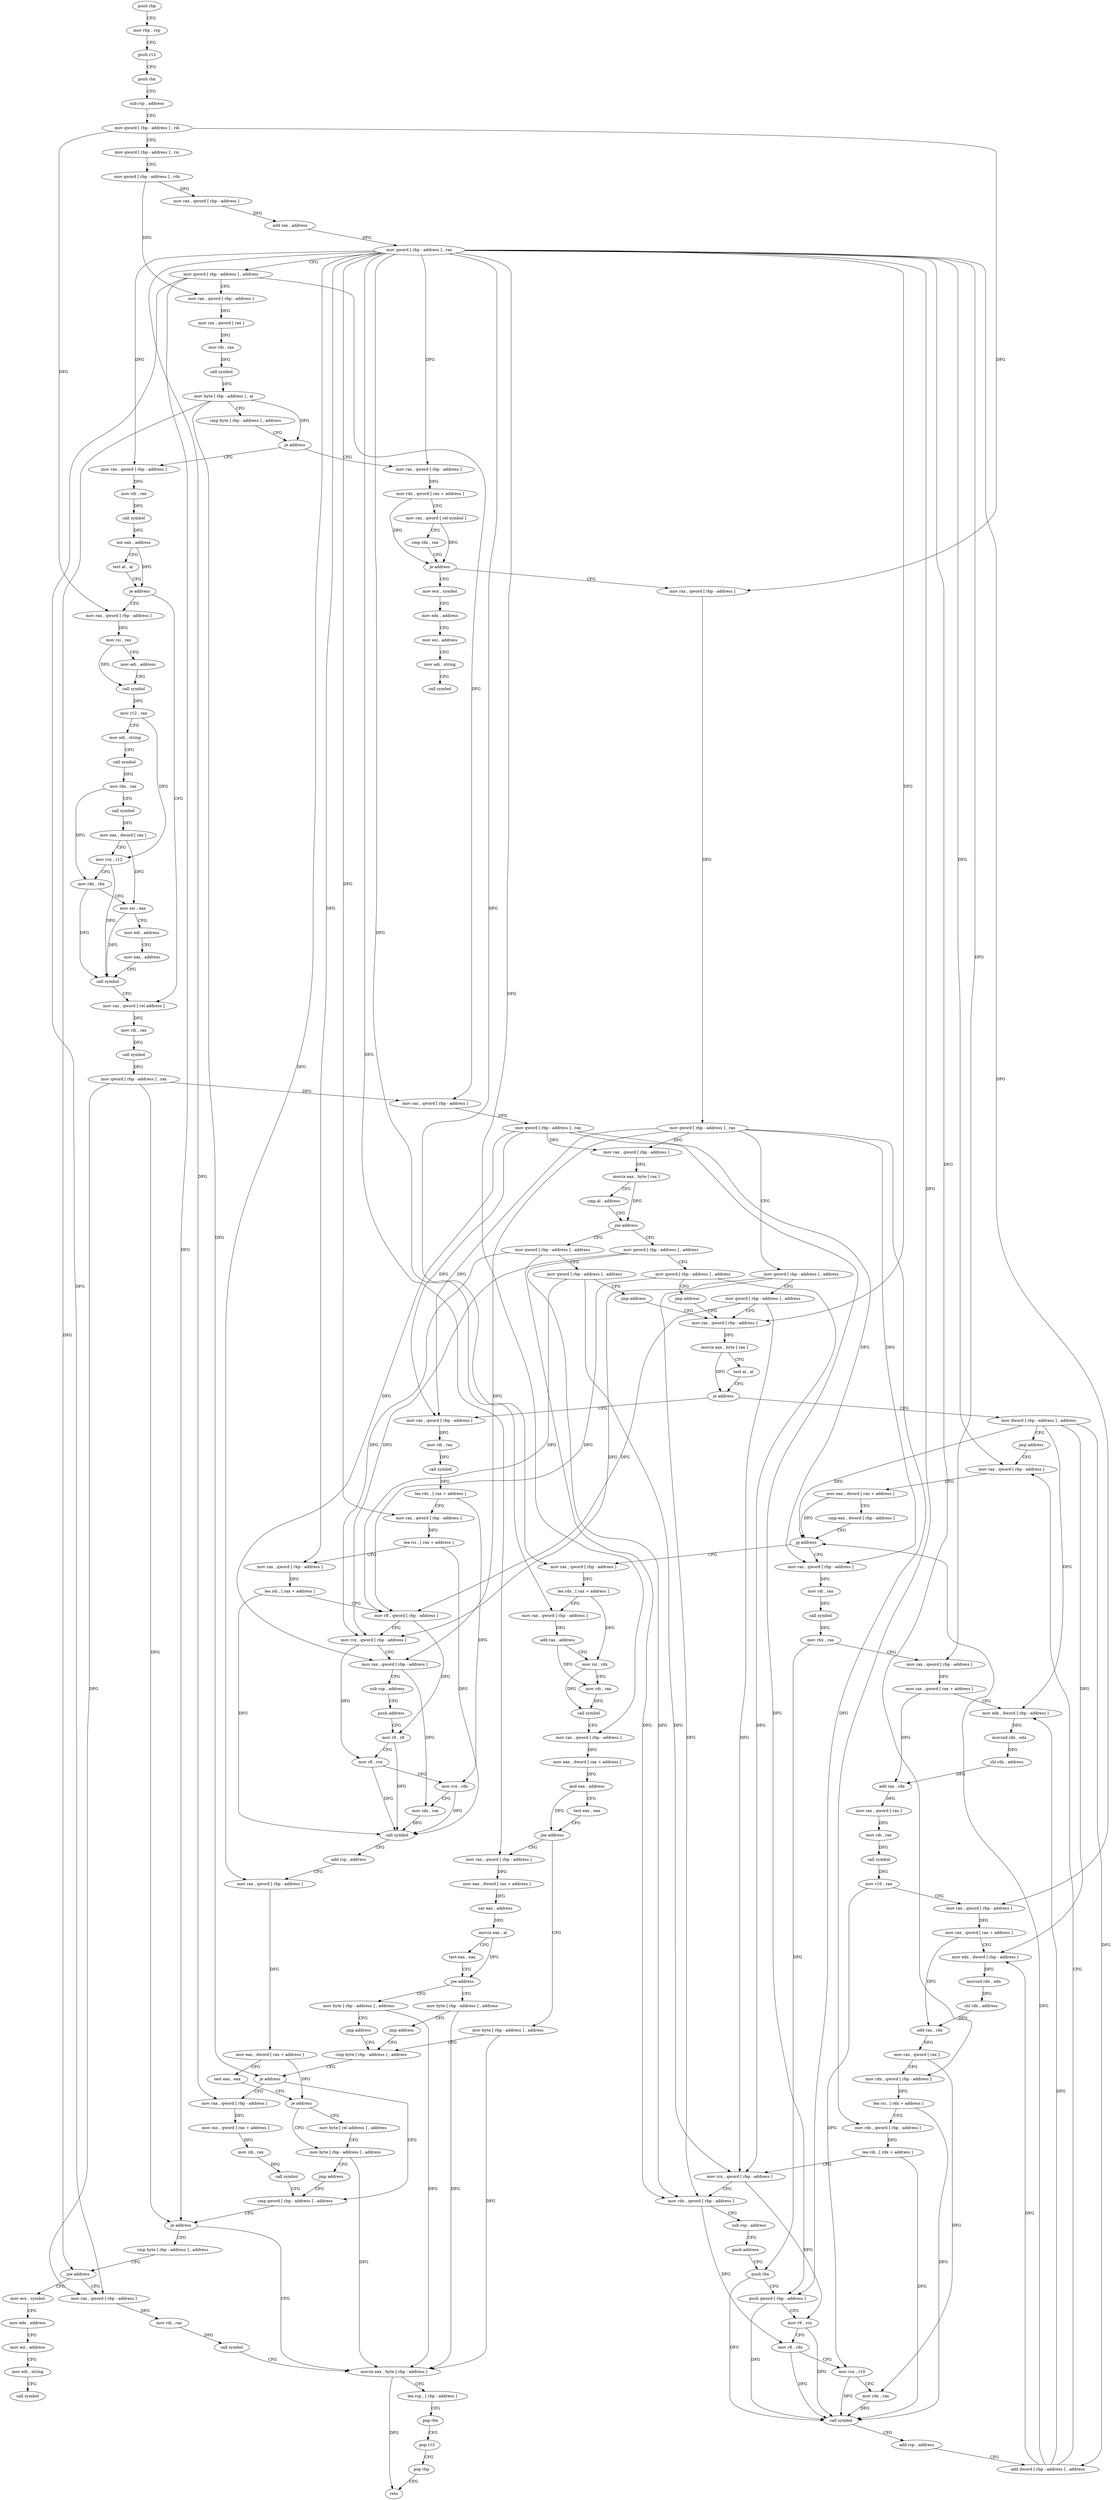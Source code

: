 digraph "func" {
"4223246" [label = "push rbp" ]
"4223247" [label = "mov rbp , rsp" ]
"4223250" [label = "push r12" ]
"4223252" [label = "push rbx" ]
"4223253" [label = "sub rsp , address" ]
"4223257" [label = "mov qword [ rbp - address ] , rdi" ]
"4223261" [label = "mov qword [ rbp - address ] , rsi" ]
"4223265" [label = "mov qword [ rbp - address ] , rdx" ]
"4223269" [label = "mov rax , qword [ rbp - address ]" ]
"4223273" [label = "add rax , address" ]
"4223277" [label = "mov qword [ rbp - address ] , rax" ]
"4223281" [label = "mov qword [ rbp - address ] , address" ]
"4223289" [label = "mov rax , qword [ rbp - address ]" ]
"4223293" [label = "mov rax , qword [ rax ]" ]
"4223296" [label = "mov rdi , rax" ]
"4223299" [label = "call symbol" ]
"4223304" [label = "mov byte [ rbp - address ] , al" ]
"4223307" [label = "cmp byte [ rbp - address ] , address" ]
"4223311" [label = "je address" ]
"4223473" [label = "mov rax , qword [ rbp - address ]" ]
"4223317" [label = "mov rax , qword [ rbp - address ]" ]
"4223477" [label = "mov rdx , qword [ rax + address ]" ]
"4223484" [label = "mov rax , qword [ rel symbol ]" ]
"4223491" [label = "cmp rdx , rax" ]
"4223494" [label = "je address" ]
"4223521" [label = "mov rax , qword [ rbp - address ]" ]
"4223496" [label = "mov ecx , symbol" ]
"4223321" [label = "mov rdi , rax" ]
"4223324" [label = "call symbol" ]
"4223329" [label = "xor eax , address" ]
"4223332" [label = "test al , al" ]
"4223334" [label = "je address" ]
"4223399" [label = "mov rax , qword [ rel address ]" ]
"4223336" [label = "mov rax , qword [ rbp - address ]" ]
"4223525" [label = "mov qword [ rbp - address ] , rax" ]
"4223529" [label = "mov qword [ rbp - address ] , address" ]
"4223537" [label = "mov qword [ rbp - address ] , address" ]
"4223545" [label = "mov rax , qword [ rbp - address ]" ]
"4223501" [label = "mov edx , address" ]
"4223506" [label = "mov esi , address" ]
"4223511" [label = "mov edi , string" ]
"4223516" [label = "call symbol" ]
"4223406" [label = "mov rdi , rax" ]
"4223409" [label = "call symbol" ]
"4223414" [label = "mov qword [ rbp - address ] , rax" ]
"4223418" [label = "mov rax , qword [ rbp - address ]" ]
"4223422" [label = "mov qword [ rbp - address ] , rax" ]
"4223426" [label = "mov rax , qword [ rbp - address ]" ]
"4223430" [label = "movzx eax , byte [ rax ]" ]
"4223433" [label = "cmp al , address" ]
"4223435" [label = "jne address" ]
"4223455" [label = "mov qword [ rbp - address ] , address" ]
"4223437" [label = "mov qword [ rbp - address ] , address" ]
"4223340" [label = "mov rsi , rax" ]
"4223343" [label = "mov edi , address" ]
"4223348" [label = "call symbol" ]
"4223353" [label = "mov r12 , rax" ]
"4223356" [label = "mov edi , string" ]
"4223361" [label = "call symbol" ]
"4223366" [label = "mov rbx , rax" ]
"4223369" [label = "call symbol" ]
"4223374" [label = "mov eax , dword [ rax ]" ]
"4223376" [label = "mov rcx , r12" ]
"4223379" [label = "mov rdx , rbx" ]
"4223382" [label = "mov esi , eax" ]
"4223384" [label = "mov edi , address" ]
"4223389" [label = "mov eax , address" ]
"4223394" [label = "call symbol" ]
"4223657" [label = "mov dword [ rbp - address ] , address" ]
"4223664" [label = "jmp address" ]
"4223808" [label = "mov rax , qword [ rbp - address ]" ]
"4223556" [label = "mov rax , qword [ rbp - address ]" ]
"4223560" [label = "mov rdi , rax" ]
"4223563" [label = "call symbol" ]
"4223568" [label = "lea rdx , [ rax + address ]" ]
"4223572" [label = "mov rax , qword [ rbp - address ]" ]
"4223576" [label = "lea rsi , [ rax + address ]" ]
"4223580" [label = "mov rax , qword [ rbp - address ]" ]
"4223584" [label = "lea rdi , [ rax + address ]" ]
"4223588" [label = "mov r8 , qword [ rbp - address ]" ]
"4223592" [label = "mov rcx , qword [ rbp - address ]" ]
"4223596" [label = "mov rax , qword [ rbp - address ]" ]
"4223600" [label = "sub rsp , address" ]
"4223604" [label = "push address" ]
"4223606" [label = "mov r9 , r8" ]
"4223609" [label = "mov r8 , rcx" ]
"4223612" [label = "mov rcx , rdx" ]
"4223615" [label = "mov rdx , rax" ]
"4223618" [label = "call symbol" ]
"4223623" [label = "add rsp , address" ]
"4223627" [label = "mov rax , qword [ rbp - address ]" ]
"4223631" [label = "mov eax , dword [ rax + address ]" ]
"4223637" [label = "test eax , eax" ]
"4223639" [label = "je address" ]
"4223648" [label = "mov byte [ rbp - address ] , address" ]
"4223641" [label = "mov byte [ rel address ] , address" ]
"4223463" [label = "mov qword [ rbp - address ] , address" ]
"4223471" [label = "jmp address" ]
"4223445" [label = "mov qword [ rbp - address ] , address" ]
"4223453" [label = "jmp address" ]
"4223812" [label = "mov eax , dword [ rax + address ]" ]
"4223818" [label = "cmp eax , dword [ rbp - address ]" ]
"4223821" [label = "jg address" ]
"4223669" [label = "mov rax , qword [ rbp - address ]" ]
"4223827" [label = "mov rax , qword [ rbp - address ]" ]
"4223652" [label = "jmp address" ]
"4223932" [label = "cmp qword [ rbp - address ] , address" ]
"4223549" [label = "movzx eax , byte [ rax ]" ]
"4223552" [label = "test al , al" ]
"4223554" [label = "je address" ]
"4223673" [label = "mov rdi , rax" ]
"4223676" [label = "call symbol" ]
"4223681" [label = "mov rbx , rax" ]
"4223684" [label = "mov rax , qword [ rbp - address ]" ]
"4223688" [label = "mov rax , qword [ rax + address ]" ]
"4223695" [label = "mov edx , dword [ rbp - address ]" ]
"4223698" [label = "movsxd rdx , edx" ]
"4223701" [label = "shl rdx , address" ]
"4223705" [label = "add rax , rdx" ]
"4223708" [label = "mov rax , qword [ rax ]" ]
"4223711" [label = "mov rdi , rax" ]
"4223714" [label = "call symbol" ]
"4223719" [label = "mov r10 , rax" ]
"4223722" [label = "mov rax , qword [ rbp - address ]" ]
"4223726" [label = "mov rax , qword [ rax + address ]" ]
"4223733" [label = "mov edx , dword [ rbp - address ]" ]
"4223736" [label = "movsxd rdx , edx" ]
"4223739" [label = "shl rdx , address" ]
"4223743" [label = "add rax , rdx" ]
"4223746" [label = "mov rax , qword [ rax ]" ]
"4223749" [label = "mov rdx , qword [ rbp - address ]" ]
"4223753" [label = "lea rsi , [ rdx + address ]" ]
"4223757" [label = "mov rdx , qword [ rbp - address ]" ]
"4223761" [label = "lea rdi , [ rdx + address ]" ]
"4223765" [label = "mov rcx , qword [ rbp - address ]" ]
"4223769" [label = "mov rdx , qword [ rbp - address ]" ]
"4223773" [label = "sub rsp , address" ]
"4223777" [label = "push address" ]
"4223779" [label = "push rbx" ]
"4223780" [label = "push qword [ rbp - address ]" ]
"4223783" [label = "mov r9 , rcx" ]
"4223786" [label = "mov r8 , rdx" ]
"4223789" [label = "mov rcx , r10" ]
"4223792" [label = "mov rdx , rax" ]
"4223795" [label = "call symbol" ]
"4223800" [label = "add rsp , address" ]
"4223804" [label = "add dword [ rbp - address ] , address" ]
"4223831" [label = "lea rdx , [ rax + address ]" ]
"4223835" [label = "mov rax , qword [ rbp - address ]" ]
"4223839" [label = "add rax , address" ]
"4223843" [label = "mov rsi , rdx" ]
"4223846" [label = "mov rdi , rax" ]
"4223849" [label = "call symbol" ]
"4223854" [label = "mov rax , qword [ rbp - address ]" ]
"4223858" [label = "mov eax , dword [ rax + address ]" ]
"4223864" [label = "and eax , address" ]
"4223867" [label = "test eax , eax" ]
"4223869" [label = "jne address" ]
"4223903" [label = "mov byte [ rbp - address ] , address" ]
"4223871" [label = "mov rax , qword [ rbp - address ]" ]
"4223937" [label = "je address" ]
"4223982" [label = "movzx eax , byte [ rbp - address ]" ]
"4223939" [label = "cmp byte [ rbp - address ] , address" ]
"4223907" [label = "cmp byte [ rbp - address ] , address" ]
"4223875" [label = "mov eax , dword [ rax + address ]" ]
"4223881" [label = "sar eax , address" ]
"4223884" [label = "movzx eax , al" ]
"4223887" [label = "test eax , eax" ]
"4223889" [label = "jne address" ]
"4223897" [label = "mov byte [ rbp - address ] , address" ]
"4223891" [label = "mov byte [ rbp - address ] , address" ]
"4223986" [label = "lea rsp , [ rbp - address ]" ]
"4223990" [label = "pop rbx" ]
"4223991" [label = "pop r12" ]
"4223993" [label = "pop rbp" ]
"4223994" [label = "retn" ]
"4223943" [label = "jne address" ]
"4223970" [label = "mov rax , qword [ rbp - address ]" ]
"4223945" [label = "mov ecx , symbol" ]
"4223913" [label = "mov rax , qword [ rbp - address ]" ]
"4223917" [label = "mov rax , qword [ rax + address ]" ]
"4223924" [label = "mov rdi , rax" ]
"4223927" [label = "call symbol" ]
"4223901" [label = "jmp address" ]
"4223895" [label = "jmp address" ]
"4223974" [label = "mov rdi , rax" ]
"4223977" [label = "call symbol" ]
"4223950" [label = "mov edx , address" ]
"4223955" [label = "mov esi , address" ]
"4223960" [label = "mov edi , string" ]
"4223965" [label = "call symbol" ]
"4223911" [label = "je address" ]
"4223246" -> "4223247" [ label = "CFG" ]
"4223247" -> "4223250" [ label = "CFG" ]
"4223250" -> "4223252" [ label = "CFG" ]
"4223252" -> "4223253" [ label = "CFG" ]
"4223253" -> "4223257" [ label = "CFG" ]
"4223257" -> "4223261" [ label = "CFG" ]
"4223257" -> "4223521" [ label = "DFG" ]
"4223257" -> "4223336" [ label = "DFG" ]
"4223261" -> "4223265" [ label = "CFG" ]
"4223265" -> "4223269" [ label = "DFG" ]
"4223265" -> "4223289" [ label = "DFG" ]
"4223269" -> "4223273" [ label = "DFG" ]
"4223273" -> "4223277" [ label = "DFG" ]
"4223277" -> "4223281" [ label = "CFG" ]
"4223277" -> "4223473" [ label = "DFG" ]
"4223277" -> "4223317" [ label = "DFG" ]
"4223277" -> "4223545" [ label = "DFG" ]
"4223277" -> "4223572" [ label = "DFG" ]
"4223277" -> "4223580" [ label = "DFG" ]
"4223277" -> "4223627" [ label = "DFG" ]
"4223277" -> "4223808" [ label = "DFG" ]
"4223277" -> "4223684" [ label = "DFG" ]
"4223277" -> "4223722" [ label = "DFG" ]
"4223277" -> "4223749" [ label = "DFG" ]
"4223277" -> "4223757" [ label = "DFG" ]
"4223277" -> "4223827" [ label = "DFG" ]
"4223277" -> "4223835" [ label = "DFG" ]
"4223277" -> "4223854" [ label = "DFG" ]
"4223277" -> "4223871" [ label = "DFG" ]
"4223277" -> "4223913" [ label = "DFG" ]
"4223281" -> "4223289" [ label = "CFG" ]
"4223281" -> "4223418" [ label = "DFG" ]
"4223281" -> "4223937" [ label = "DFG" ]
"4223281" -> "4223970" [ label = "DFG" ]
"4223289" -> "4223293" [ label = "DFG" ]
"4223293" -> "4223296" [ label = "DFG" ]
"4223296" -> "4223299" [ label = "DFG" ]
"4223299" -> "4223304" [ label = "DFG" ]
"4223304" -> "4223307" [ label = "CFG" ]
"4223304" -> "4223311" [ label = "DFG" ]
"4223304" -> "4223943" [ label = "DFG" ]
"4223304" -> "4223911" [ label = "DFG" ]
"4223307" -> "4223311" [ label = "CFG" ]
"4223311" -> "4223473" [ label = "CFG" ]
"4223311" -> "4223317" [ label = "CFG" ]
"4223473" -> "4223477" [ label = "DFG" ]
"4223317" -> "4223321" [ label = "DFG" ]
"4223477" -> "4223484" [ label = "CFG" ]
"4223477" -> "4223494" [ label = "DFG" ]
"4223484" -> "4223491" [ label = "CFG" ]
"4223484" -> "4223494" [ label = "DFG" ]
"4223491" -> "4223494" [ label = "CFG" ]
"4223494" -> "4223521" [ label = "CFG" ]
"4223494" -> "4223496" [ label = "CFG" ]
"4223521" -> "4223525" [ label = "DFG" ]
"4223496" -> "4223501" [ label = "CFG" ]
"4223321" -> "4223324" [ label = "DFG" ]
"4223324" -> "4223329" [ label = "DFG" ]
"4223329" -> "4223332" [ label = "CFG" ]
"4223329" -> "4223334" [ label = "DFG" ]
"4223332" -> "4223334" [ label = "CFG" ]
"4223334" -> "4223399" [ label = "CFG" ]
"4223334" -> "4223336" [ label = "CFG" ]
"4223399" -> "4223406" [ label = "DFG" ]
"4223336" -> "4223340" [ label = "DFG" ]
"4223525" -> "4223529" [ label = "CFG" ]
"4223525" -> "4223426" [ label = "DFG" ]
"4223525" -> "4223556" [ label = "DFG" ]
"4223525" -> "4223596" [ label = "DFG" ]
"4223525" -> "4223669" [ label = "DFG" ]
"4223525" -> "4223780" [ label = "DFG" ]
"4223529" -> "4223537" [ label = "CFG" ]
"4223529" -> "4223592" [ label = "DFG" ]
"4223529" -> "4223769" [ label = "DFG" ]
"4223537" -> "4223545" [ label = "CFG" ]
"4223537" -> "4223588" [ label = "DFG" ]
"4223537" -> "4223765" [ label = "DFG" ]
"4223545" -> "4223549" [ label = "DFG" ]
"4223501" -> "4223506" [ label = "CFG" ]
"4223506" -> "4223511" [ label = "CFG" ]
"4223511" -> "4223516" [ label = "CFG" ]
"4223406" -> "4223409" [ label = "DFG" ]
"4223409" -> "4223414" [ label = "DFG" ]
"4223414" -> "4223418" [ label = "DFG" ]
"4223414" -> "4223937" [ label = "DFG" ]
"4223414" -> "4223970" [ label = "DFG" ]
"4223418" -> "4223422" [ label = "DFG" ]
"4223422" -> "4223426" [ label = "DFG" ]
"4223422" -> "4223556" [ label = "DFG" ]
"4223422" -> "4223596" [ label = "DFG" ]
"4223422" -> "4223669" [ label = "DFG" ]
"4223422" -> "4223780" [ label = "DFG" ]
"4223426" -> "4223430" [ label = "DFG" ]
"4223430" -> "4223433" [ label = "CFG" ]
"4223430" -> "4223435" [ label = "DFG" ]
"4223433" -> "4223435" [ label = "CFG" ]
"4223435" -> "4223455" [ label = "CFG" ]
"4223435" -> "4223437" [ label = "CFG" ]
"4223455" -> "4223463" [ label = "CFG" ]
"4223455" -> "4223592" [ label = "DFG" ]
"4223455" -> "4223769" [ label = "DFG" ]
"4223437" -> "4223445" [ label = "CFG" ]
"4223437" -> "4223592" [ label = "DFG" ]
"4223437" -> "4223769" [ label = "DFG" ]
"4223340" -> "4223343" [ label = "CFG" ]
"4223340" -> "4223348" [ label = "DFG" ]
"4223343" -> "4223348" [ label = "CFG" ]
"4223348" -> "4223353" [ label = "DFG" ]
"4223353" -> "4223356" [ label = "CFG" ]
"4223353" -> "4223376" [ label = "DFG" ]
"4223356" -> "4223361" [ label = "CFG" ]
"4223361" -> "4223366" [ label = "DFG" ]
"4223366" -> "4223369" [ label = "CFG" ]
"4223366" -> "4223379" [ label = "DFG" ]
"4223369" -> "4223374" [ label = "DFG" ]
"4223374" -> "4223376" [ label = "CFG" ]
"4223374" -> "4223382" [ label = "DFG" ]
"4223376" -> "4223379" [ label = "CFG" ]
"4223376" -> "4223394" [ label = "DFG" ]
"4223379" -> "4223382" [ label = "CFG" ]
"4223379" -> "4223394" [ label = "DFG" ]
"4223382" -> "4223384" [ label = "CFG" ]
"4223382" -> "4223394" [ label = "DFG" ]
"4223384" -> "4223389" [ label = "CFG" ]
"4223389" -> "4223394" [ label = "CFG" ]
"4223394" -> "4223399" [ label = "CFG" ]
"4223657" -> "4223664" [ label = "CFG" ]
"4223657" -> "4223821" [ label = "DFG" ]
"4223657" -> "4223695" [ label = "DFG" ]
"4223657" -> "4223733" [ label = "DFG" ]
"4223657" -> "4223804" [ label = "DFG" ]
"4223664" -> "4223808" [ label = "CFG" ]
"4223808" -> "4223812" [ label = "DFG" ]
"4223556" -> "4223560" [ label = "DFG" ]
"4223560" -> "4223563" [ label = "DFG" ]
"4223563" -> "4223568" [ label = "DFG" ]
"4223568" -> "4223572" [ label = "CFG" ]
"4223568" -> "4223612" [ label = "DFG" ]
"4223572" -> "4223576" [ label = "DFG" ]
"4223576" -> "4223580" [ label = "CFG" ]
"4223576" -> "4223618" [ label = "DFG" ]
"4223580" -> "4223584" [ label = "DFG" ]
"4223584" -> "4223588" [ label = "CFG" ]
"4223584" -> "4223618" [ label = "DFG" ]
"4223588" -> "4223592" [ label = "CFG" ]
"4223588" -> "4223606" [ label = "DFG" ]
"4223592" -> "4223596" [ label = "CFG" ]
"4223592" -> "4223609" [ label = "DFG" ]
"4223596" -> "4223600" [ label = "CFG" ]
"4223596" -> "4223615" [ label = "DFG" ]
"4223600" -> "4223604" [ label = "CFG" ]
"4223604" -> "4223606" [ label = "CFG" ]
"4223606" -> "4223609" [ label = "CFG" ]
"4223606" -> "4223618" [ label = "DFG" ]
"4223609" -> "4223612" [ label = "CFG" ]
"4223609" -> "4223618" [ label = "DFG" ]
"4223612" -> "4223615" [ label = "CFG" ]
"4223612" -> "4223618" [ label = "DFG" ]
"4223615" -> "4223618" [ label = "DFG" ]
"4223618" -> "4223623" [ label = "CFG" ]
"4223623" -> "4223627" [ label = "CFG" ]
"4223627" -> "4223631" [ label = "DFG" ]
"4223631" -> "4223637" [ label = "CFG" ]
"4223631" -> "4223639" [ label = "DFG" ]
"4223637" -> "4223639" [ label = "CFG" ]
"4223639" -> "4223648" [ label = "CFG" ]
"4223639" -> "4223641" [ label = "CFG" ]
"4223648" -> "4223652" [ label = "CFG" ]
"4223648" -> "4223982" [ label = "DFG" ]
"4223641" -> "4223648" [ label = "CFG" ]
"4223463" -> "4223471" [ label = "CFG" ]
"4223463" -> "4223588" [ label = "DFG" ]
"4223463" -> "4223765" [ label = "DFG" ]
"4223471" -> "4223545" [ label = "CFG" ]
"4223445" -> "4223453" [ label = "CFG" ]
"4223445" -> "4223588" [ label = "DFG" ]
"4223445" -> "4223765" [ label = "DFG" ]
"4223453" -> "4223545" [ label = "CFG" ]
"4223812" -> "4223818" [ label = "CFG" ]
"4223812" -> "4223821" [ label = "DFG" ]
"4223818" -> "4223821" [ label = "CFG" ]
"4223821" -> "4223669" [ label = "CFG" ]
"4223821" -> "4223827" [ label = "CFG" ]
"4223669" -> "4223673" [ label = "DFG" ]
"4223827" -> "4223831" [ label = "DFG" ]
"4223652" -> "4223932" [ label = "CFG" ]
"4223932" -> "4223937" [ label = "CFG" ]
"4223549" -> "4223552" [ label = "CFG" ]
"4223549" -> "4223554" [ label = "DFG" ]
"4223552" -> "4223554" [ label = "CFG" ]
"4223554" -> "4223657" [ label = "CFG" ]
"4223554" -> "4223556" [ label = "CFG" ]
"4223673" -> "4223676" [ label = "DFG" ]
"4223676" -> "4223681" [ label = "DFG" ]
"4223681" -> "4223684" [ label = "CFG" ]
"4223681" -> "4223779" [ label = "DFG" ]
"4223684" -> "4223688" [ label = "DFG" ]
"4223688" -> "4223695" [ label = "CFG" ]
"4223688" -> "4223705" [ label = "DFG" ]
"4223695" -> "4223698" [ label = "DFG" ]
"4223698" -> "4223701" [ label = "DFG" ]
"4223701" -> "4223705" [ label = "DFG" ]
"4223705" -> "4223708" [ label = "DFG" ]
"4223708" -> "4223711" [ label = "DFG" ]
"4223711" -> "4223714" [ label = "DFG" ]
"4223714" -> "4223719" [ label = "DFG" ]
"4223719" -> "4223722" [ label = "CFG" ]
"4223719" -> "4223789" [ label = "DFG" ]
"4223722" -> "4223726" [ label = "DFG" ]
"4223726" -> "4223733" [ label = "CFG" ]
"4223726" -> "4223743" [ label = "DFG" ]
"4223733" -> "4223736" [ label = "DFG" ]
"4223736" -> "4223739" [ label = "DFG" ]
"4223739" -> "4223743" [ label = "DFG" ]
"4223743" -> "4223746" [ label = "DFG" ]
"4223746" -> "4223749" [ label = "CFG" ]
"4223746" -> "4223792" [ label = "DFG" ]
"4223749" -> "4223753" [ label = "DFG" ]
"4223753" -> "4223757" [ label = "CFG" ]
"4223753" -> "4223795" [ label = "DFG" ]
"4223757" -> "4223761" [ label = "DFG" ]
"4223761" -> "4223765" [ label = "CFG" ]
"4223761" -> "4223795" [ label = "DFG" ]
"4223765" -> "4223769" [ label = "CFG" ]
"4223765" -> "4223783" [ label = "DFG" ]
"4223769" -> "4223773" [ label = "CFG" ]
"4223769" -> "4223786" [ label = "DFG" ]
"4223773" -> "4223777" [ label = "CFG" ]
"4223777" -> "4223779" [ label = "CFG" ]
"4223779" -> "4223780" [ label = "CFG" ]
"4223779" -> "4223795" [ label = "DFG" ]
"4223780" -> "4223783" [ label = "CFG" ]
"4223780" -> "4223795" [ label = "DFG" ]
"4223783" -> "4223786" [ label = "CFG" ]
"4223783" -> "4223795" [ label = "DFG" ]
"4223786" -> "4223789" [ label = "CFG" ]
"4223786" -> "4223795" [ label = "DFG" ]
"4223789" -> "4223792" [ label = "CFG" ]
"4223789" -> "4223795" [ label = "DFG" ]
"4223792" -> "4223795" [ label = "DFG" ]
"4223795" -> "4223800" [ label = "CFG" ]
"4223800" -> "4223804" [ label = "CFG" ]
"4223804" -> "4223808" [ label = "CFG" ]
"4223804" -> "4223821" [ label = "DFG" ]
"4223804" -> "4223695" [ label = "DFG" ]
"4223804" -> "4223733" [ label = "DFG" ]
"4223831" -> "4223835" [ label = "CFG" ]
"4223831" -> "4223843" [ label = "DFG" ]
"4223835" -> "4223839" [ label = "DFG" ]
"4223839" -> "4223843" [ label = "CFG" ]
"4223839" -> "4223846" [ label = "DFG" ]
"4223843" -> "4223846" [ label = "CFG" ]
"4223843" -> "4223849" [ label = "DFG" ]
"4223846" -> "4223849" [ label = "DFG" ]
"4223849" -> "4223854" [ label = "CFG" ]
"4223854" -> "4223858" [ label = "DFG" ]
"4223858" -> "4223864" [ label = "DFG" ]
"4223864" -> "4223867" [ label = "CFG" ]
"4223864" -> "4223869" [ label = "DFG" ]
"4223867" -> "4223869" [ label = "CFG" ]
"4223869" -> "4223903" [ label = "CFG" ]
"4223869" -> "4223871" [ label = "CFG" ]
"4223903" -> "4223907" [ label = "CFG" ]
"4223903" -> "4223982" [ label = "DFG" ]
"4223871" -> "4223875" [ label = "DFG" ]
"4223937" -> "4223982" [ label = "CFG" ]
"4223937" -> "4223939" [ label = "CFG" ]
"4223982" -> "4223986" [ label = "CFG" ]
"4223982" -> "4223994" [ label = "DFG" ]
"4223939" -> "4223943" [ label = "CFG" ]
"4223907" -> "4223911" [ label = "CFG" ]
"4223875" -> "4223881" [ label = "DFG" ]
"4223881" -> "4223884" [ label = "DFG" ]
"4223884" -> "4223887" [ label = "CFG" ]
"4223884" -> "4223889" [ label = "DFG" ]
"4223887" -> "4223889" [ label = "CFG" ]
"4223889" -> "4223897" [ label = "CFG" ]
"4223889" -> "4223891" [ label = "CFG" ]
"4223897" -> "4223901" [ label = "CFG" ]
"4223897" -> "4223982" [ label = "DFG" ]
"4223891" -> "4223895" [ label = "CFG" ]
"4223891" -> "4223982" [ label = "DFG" ]
"4223986" -> "4223990" [ label = "CFG" ]
"4223990" -> "4223991" [ label = "CFG" ]
"4223991" -> "4223993" [ label = "CFG" ]
"4223993" -> "4223994" [ label = "CFG" ]
"4223943" -> "4223970" [ label = "CFG" ]
"4223943" -> "4223945" [ label = "CFG" ]
"4223970" -> "4223974" [ label = "DFG" ]
"4223945" -> "4223950" [ label = "CFG" ]
"4223913" -> "4223917" [ label = "DFG" ]
"4223917" -> "4223924" [ label = "DFG" ]
"4223924" -> "4223927" [ label = "DFG" ]
"4223927" -> "4223932" [ label = "CFG" ]
"4223901" -> "4223907" [ label = "CFG" ]
"4223895" -> "4223907" [ label = "CFG" ]
"4223974" -> "4223977" [ label = "DFG" ]
"4223977" -> "4223982" [ label = "CFG" ]
"4223950" -> "4223955" [ label = "CFG" ]
"4223955" -> "4223960" [ label = "CFG" ]
"4223960" -> "4223965" [ label = "CFG" ]
"4223911" -> "4223932" [ label = "CFG" ]
"4223911" -> "4223913" [ label = "CFG" ]
}
